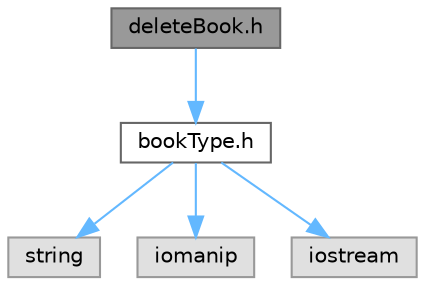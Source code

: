 digraph "deleteBook.h"
{
 // LATEX_PDF_SIZE
  bgcolor="transparent";
  edge [fontname=Helvetica,fontsize=10,labelfontname=Helvetica,labelfontsize=10];
  node [fontname=Helvetica,fontsize=10,shape=box,height=0.2,width=0.4];
  Node1 [label="deleteBook.h",height=0.2,width=0.4,color="gray40", fillcolor="grey60", style="filled", fontcolor="black",tooltip="Header for the book deletion module of Serendipity Booksellers."];
  Node1 -> Node2 [color="steelblue1",style="solid"];
  Node2 [label="bookType.h",height=0.2,width=0.4,color="grey40", fillcolor="white", style="filled",URL="$bookType_8h.html",tooltip="Book inventory item class."];
  Node2 -> Node3 [color="steelblue1",style="solid"];
  Node3 [label="string",height=0.2,width=0.4,color="grey60", fillcolor="#E0E0E0", style="filled",tooltip=" "];
  Node2 -> Node4 [color="steelblue1",style="solid"];
  Node4 [label="iomanip",height=0.2,width=0.4,color="grey60", fillcolor="#E0E0E0", style="filled",tooltip=" "];
  Node2 -> Node5 [color="steelblue1",style="solid"];
  Node5 [label="iostream",height=0.2,width=0.4,color="grey60", fillcolor="#E0E0E0", style="filled",tooltip=" "];
}
